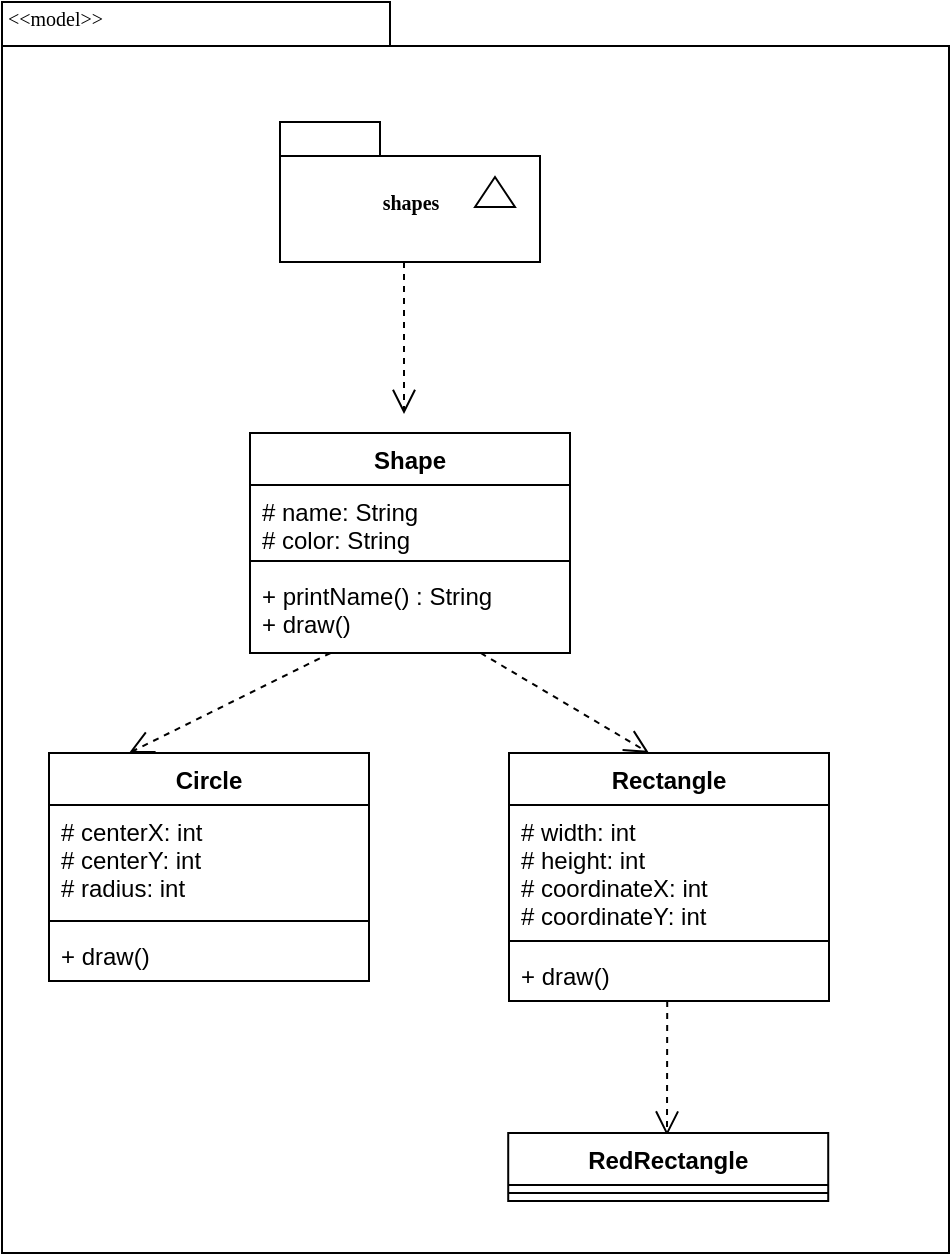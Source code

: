 <mxfile version="13.8.0" type="github">
  <diagram name="Page-1" id="b5b7bab2-c9e2-2cf4-8b2a-24fd1a2a6d21">
    <mxGraphModel dx="1730" dy="967" grid="1" gridSize="10" guides="1" tooltips="1" connect="1" arrows="1" fold="1" page="1" pageScale="1" pageWidth="827" pageHeight="1169" background="#ffffff" math="0" shadow="0">
      <root>
        <mxCell id="0" />
        <mxCell id="1" parent="0" />
        <mxCell id="6e0c8c40b5770093-72" value="" style="shape=folder;fontStyle=1;spacingTop=10;tabWidth=194;tabHeight=22;tabPosition=left;html=1;rounded=0;shadow=0;comic=0;labelBackgroundColor=none;strokeWidth=1;fillColor=none;fontFamily=Verdana;fontSize=10;align=center;" parent="1" vertex="1">
          <mxGeometry x="30" y="30" width="473.5" height="625.5" as="geometry" />
        </mxCell>
        <mxCell id="6e0c8c40b5770093-6" value="" style="group" parent="1" vertex="1" connectable="0">
          <mxGeometry x="169" y="90" width="130" height="70" as="geometry" />
        </mxCell>
        <mxCell id="6e0c8c40b5770093-4" value="shapes" style="shape=folder;fontStyle=1;spacingTop=10;tabWidth=50;tabHeight=17;tabPosition=left;html=1;rounded=0;shadow=0;comic=0;labelBackgroundColor=none;strokeWidth=1;fontFamily=Verdana;fontSize=10;align=center;" parent="6e0c8c40b5770093-6" vertex="1">
          <mxGeometry width="130" height="70" as="geometry" />
        </mxCell>
        <mxCell id="6e0c8c40b5770093-5" value="" style="triangle;whiteSpace=wrap;html=1;rounded=0;shadow=0;comic=0;labelBackgroundColor=none;strokeWidth=1;fontFamily=Verdana;fontSize=10;align=center;rotation=-90;" parent="6e0c8c40b5770093-6" vertex="1">
          <mxGeometry x="100" y="25" width="15" height="20" as="geometry" />
        </mxCell>
        <mxCell id="6e0c8c40b5770093-69" style="edgeStyle=elbowEdgeStyle;rounded=0;html=1;entryX=0.643;entryY=0.246;entryPerimeter=0;dashed=1;labelBackgroundColor=none;startFill=0;endArrow=open;endFill=0;endSize=10;fontFamily=Verdana;fontSize=10;" parent="1" edge="1">
          <mxGeometry relative="1" as="geometry">
            <mxPoint x="362.61" y="529.5" as="sourcePoint" />
            <mxPoint x="362.7" y="596.789" as="targetPoint" />
          </mxGeometry>
        </mxCell>
        <mxCell id="6e0c8c40b5770093-58" style="rounded=0;html=1;dashed=1;labelBackgroundColor=none;startFill=0;endArrow=open;endFill=0;endSize=10;fontFamily=Verdana;fontSize=10;entryX=0.592;entryY=0.2;entryPerimeter=0;edgeStyle=elbowEdgeStyle;" parent="1" source="6e0c8c40b5770093-4" edge="1">
          <mxGeometry relative="1" as="geometry">
            <mxPoint x="230.76" y="236" as="targetPoint" />
          </mxGeometry>
        </mxCell>
        <mxCell id="6e0c8c40b5770093-60" style="rounded=0;html=1;dashed=1;labelBackgroundColor=none;startFill=0;endArrow=open;endFill=0;endSize=10;fontFamily=Verdana;fontSize=10;" parent="1" source="N1fhicz44mO9TD8WOrzo-4" edge="1">
          <mxGeometry relative="1" as="geometry">
            <mxPoint x="285.329" y="340" as="sourcePoint" />
            <mxPoint x="353.5" y="405.5" as="targetPoint" />
          </mxGeometry>
        </mxCell>
        <mxCell id="6e0c8c40b5770093-62" style="edgeStyle=none;rounded=0;html=1;dashed=1;labelBackgroundColor=none;startFill=0;endArrow=open;endFill=0;endSize=10;fontFamily=Verdana;fontSize=10;exitX=1.002;exitY=0.668;exitPerimeter=0;entryX=0.25;entryY=0;entryDx=0;entryDy=0;" parent="1" target="N1fhicz44mO9TD8WOrzo-5" edge="1">
          <mxGeometry relative="1" as="geometry">
            <mxPoint x="194.28" y="355.5" as="sourcePoint" />
            <mxPoint x="273.72" y="416.44" as="targetPoint" />
          </mxGeometry>
        </mxCell>
        <mxCell id="6e0c8c40b5770093-73" value="&amp;lt;&amp;lt;model&amp;gt;&amp;gt;" style="text;html=1;align=left;verticalAlign=top;spacingTop=-4;fontSize=10;fontFamily=Verdana" parent="1" vertex="1">
          <mxGeometry x="31" y="30" width="130" height="20" as="geometry" />
        </mxCell>
        <mxCell id="N1fhicz44mO9TD8WOrzo-1" value="Shape" style="swimlane;fontStyle=1;align=center;verticalAlign=top;childLayout=stackLayout;horizontal=1;startSize=26;horizontalStack=0;resizeParent=1;resizeParentMax=0;resizeLast=0;collapsible=1;marginBottom=0;" vertex="1" parent="1">
          <mxGeometry x="154" y="245.5" width="160" height="110" as="geometry" />
        </mxCell>
        <mxCell id="N1fhicz44mO9TD8WOrzo-2" value="# name: String&#xa;# color: String" style="text;strokeColor=none;fillColor=none;align=left;verticalAlign=top;spacingLeft=4;spacingRight=4;overflow=hidden;rotatable=0;points=[[0,0.5],[1,0.5]];portConstraint=eastwest;" vertex="1" parent="N1fhicz44mO9TD8WOrzo-1">
          <mxGeometry y="26" width="160" height="34" as="geometry" />
        </mxCell>
        <mxCell id="N1fhicz44mO9TD8WOrzo-3" value="" style="line;strokeWidth=1;fillColor=none;align=left;verticalAlign=middle;spacingTop=-1;spacingLeft=3;spacingRight=3;rotatable=0;labelPosition=right;points=[];portConstraint=eastwest;" vertex="1" parent="N1fhicz44mO9TD8WOrzo-1">
          <mxGeometry y="60" width="160" height="8" as="geometry" />
        </mxCell>
        <mxCell id="N1fhicz44mO9TD8WOrzo-4" value="+ printName() : String&#xa;+ draw()" style="text;strokeColor=none;fillColor=none;align=left;verticalAlign=top;spacingLeft=4;spacingRight=4;overflow=hidden;rotatable=0;points=[[0,0.5],[1,0.5]];portConstraint=eastwest;" vertex="1" parent="N1fhicz44mO9TD8WOrzo-1">
          <mxGeometry y="68" width="160" height="42" as="geometry" />
        </mxCell>
        <mxCell id="N1fhicz44mO9TD8WOrzo-5" value="Circle" style="swimlane;fontStyle=1;align=center;verticalAlign=top;childLayout=stackLayout;horizontal=1;startSize=26;horizontalStack=0;resizeParent=1;resizeParentMax=0;resizeLast=0;collapsible=1;marginBottom=0;" vertex="1" parent="1">
          <mxGeometry x="53.5" y="405.5" width="160" height="114" as="geometry" />
        </mxCell>
        <mxCell id="N1fhicz44mO9TD8WOrzo-6" value="# centerX: int&#xa;# centerY: int&#xa;# radius: int" style="text;strokeColor=none;fillColor=none;align=left;verticalAlign=top;spacingLeft=4;spacingRight=4;overflow=hidden;rotatable=0;points=[[0,0.5],[1,0.5]];portConstraint=eastwest;" vertex="1" parent="N1fhicz44mO9TD8WOrzo-5">
          <mxGeometry y="26" width="160" height="54" as="geometry" />
        </mxCell>
        <mxCell id="N1fhicz44mO9TD8WOrzo-7" value="" style="line;strokeWidth=1;fillColor=none;align=left;verticalAlign=middle;spacingTop=-1;spacingLeft=3;spacingRight=3;rotatable=0;labelPosition=right;points=[];portConstraint=eastwest;" vertex="1" parent="N1fhicz44mO9TD8WOrzo-5">
          <mxGeometry y="80" width="160" height="8" as="geometry" />
        </mxCell>
        <mxCell id="N1fhicz44mO9TD8WOrzo-8" value="+ draw()" style="text;strokeColor=none;fillColor=none;align=left;verticalAlign=top;spacingLeft=4;spacingRight=4;overflow=hidden;rotatable=0;points=[[0,0.5],[1,0.5]];portConstraint=eastwest;" vertex="1" parent="N1fhicz44mO9TD8WOrzo-5">
          <mxGeometry y="88" width="160" height="26" as="geometry" />
        </mxCell>
        <mxCell id="N1fhicz44mO9TD8WOrzo-9" value="Rectangle" style="swimlane;fontStyle=1;align=center;verticalAlign=top;childLayout=stackLayout;horizontal=1;startSize=26;horizontalStack=0;resizeParent=1;resizeParentMax=0;resizeLast=0;collapsible=1;marginBottom=0;" vertex="1" parent="1">
          <mxGeometry x="283.5" y="405.5" width="160" height="124" as="geometry" />
        </mxCell>
        <mxCell id="N1fhicz44mO9TD8WOrzo-10" value="# width: int&#xa;# height: int&#xa;# coordinateX: int&#xa;# coordinateY: int" style="text;strokeColor=none;fillColor=none;align=left;verticalAlign=top;spacingLeft=4;spacingRight=4;overflow=hidden;rotatable=0;points=[[0,0.5],[1,0.5]];portConstraint=eastwest;" vertex="1" parent="N1fhicz44mO9TD8WOrzo-9">
          <mxGeometry y="26" width="160" height="64" as="geometry" />
        </mxCell>
        <mxCell id="N1fhicz44mO9TD8WOrzo-11" value="" style="line;strokeWidth=1;fillColor=none;align=left;verticalAlign=middle;spacingTop=-1;spacingLeft=3;spacingRight=3;rotatable=0;labelPosition=right;points=[];portConstraint=eastwest;" vertex="1" parent="N1fhicz44mO9TD8WOrzo-9">
          <mxGeometry y="90" width="160" height="8" as="geometry" />
        </mxCell>
        <mxCell id="N1fhicz44mO9TD8WOrzo-12" value="+ draw()" style="text;strokeColor=none;fillColor=none;align=left;verticalAlign=top;spacingLeft=4;spacingRight=4;overflow=hidden;rotatable=0;points=[[0,0.5],[1,0.5]];portConstraint=eastwest;" vertex="1" parent="N1fhicz44mO9TD8WOrzo-9">
          <mxGeometry y="98" width="160" height="26" as="geometry" />
        </mxCell>
        <mxCell id="N1fhicz44mO9TD8WOrzo-13" value="RedRectangle" style="swimlane;fontStyle=1;align=center;verticalAlign=top;childLayout=stackLayout;horizontal=1;startSize=26;horizontalStack=0;resizeParent=1;resizeParentMax=0;resizeLast=0;collapsible=1;marginBottom=0;" vertex="1" parent="1">
          <mxGeometry x="283.108" y="595.5" width="160" height="34" as="geometry" />
        </mxCell>
        <mxCell id="N1fhicz44mO9TD8WOrzo-15" value="" style="line;strokeWidth=1;fillColor=none;align=left;verticalAlign=middle;spacingTop=-1;spacingLeft=3;spacingRight=3;rotatable=0;labelPosition=right;points=[];portConstraint=eastwest;" vertex="1" parent="N1fhicz44mO9TD8WOrzo-13">
          <mxGeometry y="26" width="160" height="8" as="geometry" />
        </mxCell>
      </root>
    </mxGraphModel>
  </diagram>
</mxfile>
